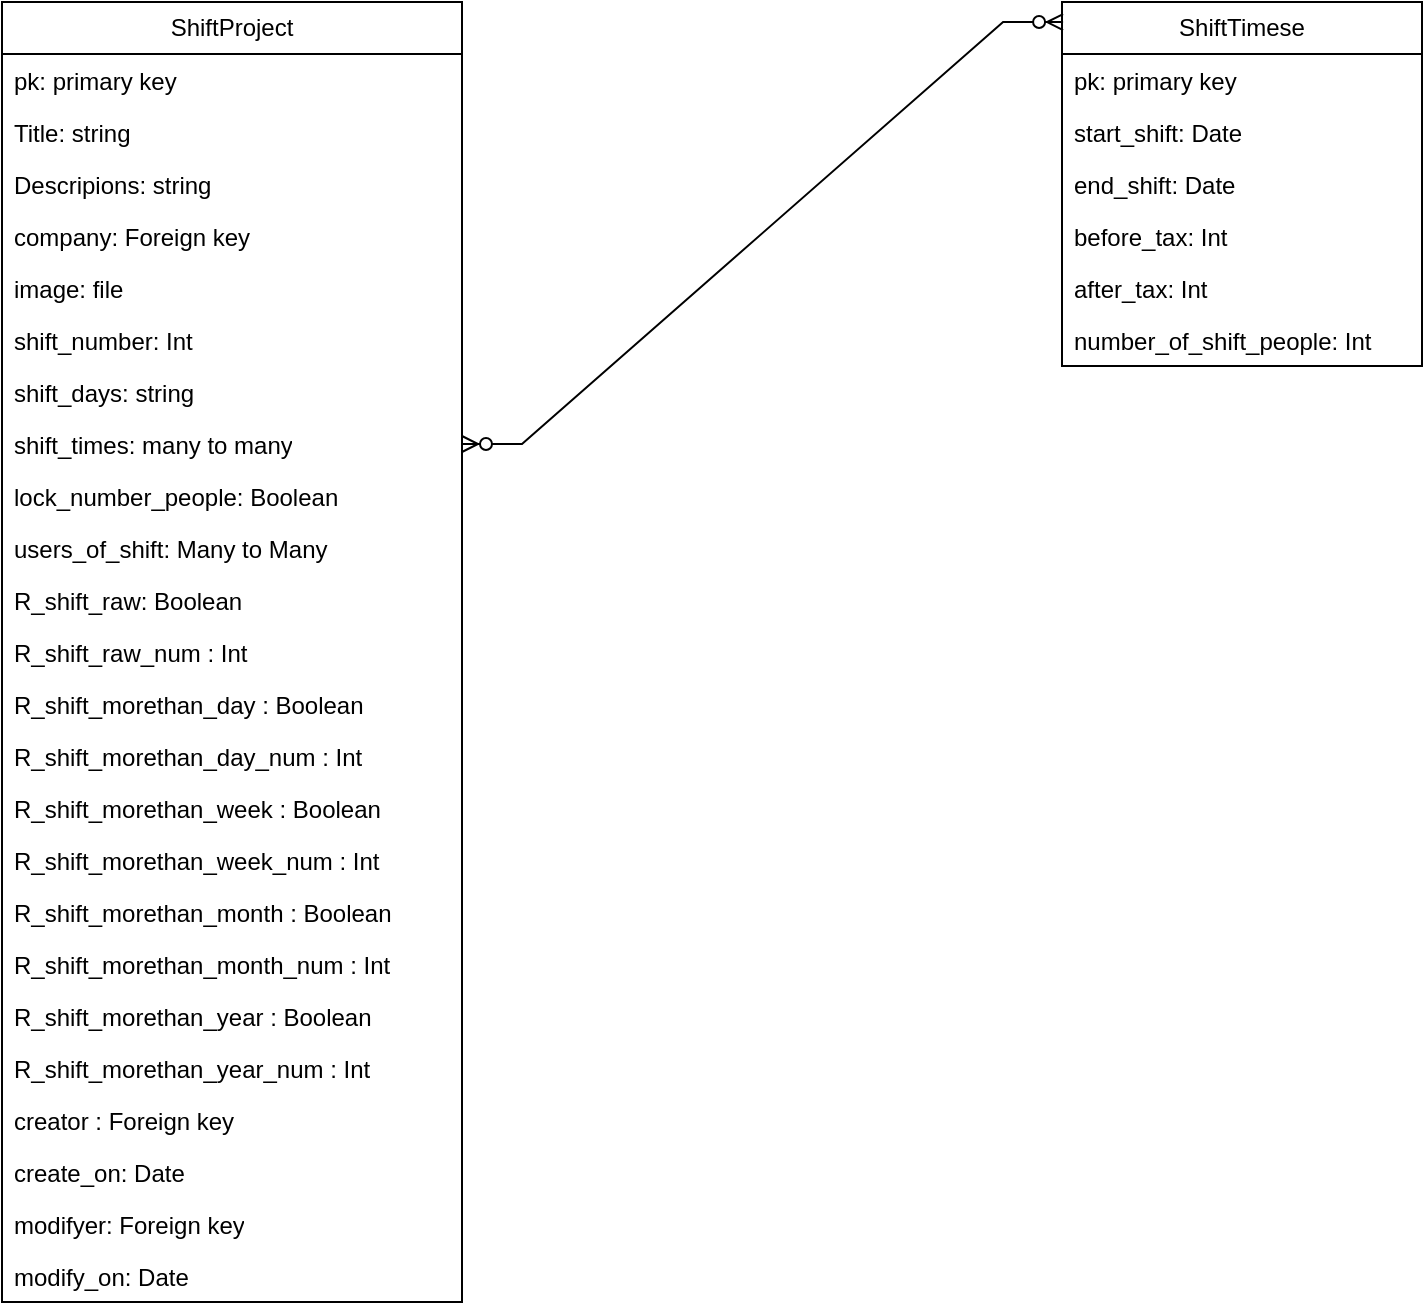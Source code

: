<mxfile version="21.4.0" type="github">
  <diagram id="C5RBs43oDa-KdzZeNtuy" name="Page-1">
    <mxGraphModel dx="874" dy="506" grid="1" gridSize="10" guides="1" tooltips="1" connect="1" arrows="1" fold="1" page="1" pageScale="1" pageWidth="827" pageHeight="1169" math="0" shadow="0">
      <root>
        <mxCell id="WIyWlLk6GJQsqaUBKTNV-0" />
        <mxCell id="WIyWlLk6GJQsqaUBKTNV-1" parent="WIyWlLk6GJQsqaUBKTNV-0" />
        <mxCell id="3nXMCxCd0zvRuZHJjczm-39" value="ShiftProject" style="swimlane;fontStyle=0;childLayout=stackLayout;horizontal=1;startSize=26;fillColor=none;horizontalStack=0;resizeParent=1;resizeParentMax=0;resizeLast=0;collapsible=1;marginBottom=0;whiteSpace=wrap;html=1;" vertex="1" parent="WIyWlLk6GJQsqaUBKTNV-1">
          <mxGeometry x="80" y="70" width="230" height="650" as="geometry" />
        </mxCell>
        <mxCell id="3nXMCxCd0zvRuZHJjczm-40" value="pk: primary key&amp;nbsp;" style="text;strokeColor=none;fillColor=none;align=left;verticalAlign=top;spacingLeft=4;spacingRight=4;overflow=hidden;rotatable=0;points=[[0,0.5],[1,0.5]];portConstraint=eastwest;whiteSpace=wrap;html=1;" vertex="1" parent="3nXMCxCd0zvRuZHJjczm-39">
          <mxGeometry y="26" width="230" height="26" as="geometry" />
        </mxCell>
        <mxCell id="3nXMCxCd0zvRuZHJjczm-41" value="Title: string" style="text;strokeColor=none;fillColor=none;align=left;verticalAlign=top;spacingLeft=4;spacingRight=4;overflow=hidden;rotatable=0;points=[[0,0.5],[1,0.5]];portConstraint=eastwest;whiteSpace=wrap;html=1;" vertex="1" parent="3nXMCxCd0zvRuZHJjczm-39">
          <mxGeometry y="52" width="230" height="26" as="geometry" />
        </mxCell>
        <mxCell id="3nXMCxCd0zvRuZHJjczm-42" value="Descripions: string&amp;nbsp;" style="text;strokeColor=none;fillColor=none;align=left;verticalAlign=top;spacingLeft=4;spacingRight=4;overflow=hidden;rotatable=0;points=[[0,0.5],[1,0.5]];portConstraint=eastwest;whiteSpace=wrap;html=1;" vertex="1" parent="3nXMCxCd0zvRuZHJjczm-39">
          <mxGeometry y="78" width="230" height="26" as="geometry" />
        </mxCell>
        <mxCell id="3nXMCxCd0zvRuZHJjczm-65" value="company: Foreign key" style="text;strokeColor=none;fillColor=none;align=left;verticalAlign=top;spacingLeft=4;spacingRight=4;overflow=hidden;rotatable=0;points=[[0,0.5],[1,0.5]];portConstraint=eastwest;whiteSpace=wrap;html=1;" vertex="1" parent="3nXMCxCd0zvRuZHJjczm-39">
          <mxGeometry y="104" width="230" height="26" as="geometry" />
        </mxCell>
        <mxCell id="3nXMCxCd0zvRuZHJjczm-66" value="image: file" style="text;strokeColor=none;fillColor=none;align=left;verticalAlign=top;spacingLeft=4;spacingRight=4;overflow=hidden;rotatable=0;points=[[0,0.5],[1,0.5]];portConstraint=eastwest;whiteSpace=wrap;html=1;" vertex="1" parent="3nXMCxCd0zvRuZHJjczm-39">
          <mxGeometry y="130" width="230" height="26" as="geometry" />
        </mxCell>
        <mxCell id="3nXMCxCd0zvRuZHJjczm-67" value="shift_number: Int&amp;nbsp;" style="text;strokeColor=none;fillColor=none;align=left;verticalAlign=top;spacingLeft=4;spacingRight=4;overflow=hidden;rotatable=0;points=[[0,0.5],[1,0.5]];portConstraint=eastwest;whiteSpace=wrap;html=1;" vertex="1" parent="3nXMCxCd0zvRuZHJjczm-39">
          <mxGeometry y="156" width="230" height="26" as="geometry" />
        </mxCell>
        <mxCell id="3nXMCxCd0zvRuZHJjczm-68" value="shift_days: string" style="text;strokeColor=none;fillColor=none;align=left;verticalAlign=top;spacingLeft=4;spacingRight=4;overflow=hidden;rotatable=0;points=[[0,0.5],[1,0.5]];portConstraint=eastwest;whiteSpace=wrap;html=1;" vertex="1" parent="3nXMCxCd0zvRuZHJjczm-39">
          <mxGeometry y="182" width="230" height="26" as="geometry" />
        </mxCell>
        <mxCell id="3nXMCxCd0zvRuZHJjczm-93" value="shift_times: many to many" style="text;strokeColor=none;fillColor=none;align=left;verticalAlign=top;spacingLeft=4;spacingRight=4;overflow=hidden;rotatable=0;points=[[0,0.5],[1,0.5]];portConstraint=eastwest;whiteSpace=wrap;html=1;" vertex="1" parent="3nXMCxCd0zvRuZHJjczm-39">
          <mxGeometry y="208" width="230" height="26" as="geometry" />
        </mxCell>
        <mxCell id="3nXMCxCd0zvRuZHJjczm-69" value="lock_number_people: Boolean&amp;nbsp;" style="text;strokeColor=none;fillColor=none;align=left;verticalAlign=top;spacingLeft=4;spacingRight=4;overflow=hidden;rotatable=0;points=[[0,0.5],[1,0.5]];portConstraint=eastwest;whiteSpace=wrap;html=1;" vertex="1" parent="3nXMCxCd0zvRuZHJjczm-39">
          <mxGeometry y="234" width="230" height="26" as="geometry" />
        </mxCell>
        <mxCell id="3nXMCxCd0zvRuZHJjczm-70" value="users_of_shift: Many to Many&amp;nbsp;" style="text;strokeColor=none;fillColor=none;align=left;verticalAlign=top;spacingLeft=4;spacingRight=4;overflow=hidden;rotatable=0;points=[[0,0.5],[1,0.5]];portConstraint=eastwest;whiteSpace=wrap;html=1;" vertex="1" parent="3nXMCxCd0zvRuZHJjczm-39">
          <mxGeometry y="260" width="230" height="26" as="geometry" />
        </mxCell>
        <mxCell id="3nXMCxCd0zvRuZHJjczm-71" value="R_shift_raw: Boolean" style="text;strokeColor=none;fillColor=none;align=left;verticalAlign=top;spacingLeft=4;spacingRight=4;overflow=hidden;rotatable=0;points=[[0,0.5],[1,0.5]];portConstraint=eastwest;whiteSpace=wrap;html=1;" vertex="1" parent="3nXMCxCd0zvRuZHJjczm-39">
          <mxGeometry y="286" width="230" height="26" as="geometry" />
        </mxCell>
        <mxCell id="3nXMCxCd0zvRuZHJjczm-72" value="R_shift_raw_num : Int" style="text;strokeColor=none;fillColor=none;align=left;verticalAlign=top;spacingLeft=4;spacingRight=4;overflow=hidden;rotatable=0;points=[[0,0.5],[1,0.5]];portConstraint=eastwest;whiteSpace=wrap;html=1;" vertex="1" parent="3nXMCxCd0zvRuZHJjczm-39">
          <mxGeometry y="312" width="230" height="26" as="geometry" />
        </mxCell>
        <mxCell id="3nXMCxCd0zvRuZHJjczm-73" value="R_shift_morethan_day : Boolean&amp;nbsp;" style="text;strokeColor=none;fillColor=none;align=left;verticalAlign=top;spacingLeft=4;spacingRight=4;overflow=hidden;rotatable=0;points=[[0,0.5],[1,0.5]];portConstraint=eastwest;whiteSpace=wrap;html=1;" vertex="1" parent="3nXMCxCd0zvRuZHJjczm-39">
          <mxGeometry y="338" width="230" height="26" as="geometry" />
        </mxCell>
        <mxCell id="3nXMCxCd0zvRuZHJjczm-74" value="R_shift_morethan_day_num : Int" style="text;strokeColor=none;fillColor=none;align=left;verticalAlign=top;spacingLeft=4;spacingRight=4;overflow=hidden;rotatable=0;points=[[0,0.5],[1,0.5]];portConstraint=eastwest;whiteSpace=wrap;html=1;" vertex="1" parent="3nXMCxCd0zvRuZHJjczm-39">
          <mxGeometry y="364" width="230" height="26" as="geometry" />
        </mxCell>
        <mxCell id="3nXMCxCd0zvRuZHJjczm-75" value="R_shift_morethan_week : Boolean" style="text;strokeColor=none;fillColor=none;align=left;verticalAlign=top;spacingLeft=4;spacingRight=4;overflow=hidden;rotatable=0;points=[[0,0.5],[1,0.5]];portConstraint=eastwest;whiteSpace=wrap;html=1;" vertex="1" parent="3nXMCxCd0zvRuZHJjczm-39">
          <mxGeometry y="390" width="230" height="26" as="geometry" />
        </mxCell>
        <mxCell id="3nXMCxCd0zvRuZHJjczm-76" value="R_shift_morethan_week_num : Int" style="text;strokeColor=none;fillColor=none;align=left;verticalAlign=top;spacingLeft=4;spacingRight=4;overflow=hidden;rotatable=0;points=[[0,0.5],[1,0.5]];portConstraint=eastwest;whiteSpace=wrap;html=1;" vertex="1" parent="3nXMCxCd0zvRuZHJjczm-39">
          <mxGeometry y="416" width="230" height="26" as="geometry" />
        </mxCell>
        <mxCell id="3nXMCxCd0zvRuZHJjczm-77" value="R_shift_morethan_month : Boolean" style="text;strokeColor=none;fillColor=none;align=left;verticalAlign=top;spacingLeft=4;spacingRight=4;overflow=hidden;rotatable=0;points=[[0,0.5],[1,0.5]];portConstraint=eastwest;whiteSpace=wrap;html=1;" vertex="1" parent="3nXMCxCd0zvRuZHJjczm-39">
          <mxGeometry y="442" width="230" height="26" as="geometry" />
        </mxCell>
        <mxCell id="3nXMCxCd0zvRuZHJjczm-78" value="R_shift_morethan_month_num : Int" style="text;strokeColor=none;fillColor=none;align=left;verticalAlign=top;spacingLeft=4;spacingRight=4;overflow=hidden;rotatable=0;points=[[0,0.5],[1,0.5]];portConstraint=eastwest;whiteSpace=wrap;html=1;" vertex="1" parent="3nXMCxCd0zvRuZHJjczm-39">
          <mxGeometry y="468" width="230" height="26" as="geometry" />
        </mxCell>
        <mxCell id="3nXMCxCd0zvRuZHJjczm-79" value="R_shift_morethan_year : Boolean" style="text;strokeColor=none;fillColor=none;align=left;verticalAlign=top;spacingLeft=4;spacingRight=4;overflow=hidden;rotatable=0;points=[[0,0.5],[1,0.5]];portConstraint=eastwest;whiteSpace=wrap;html=1;" vertex="1" parent="3nXMCxCd0zvRuZHJjczm-39">
          <mxGeometry y="494" width="230" height="26" as="geometry" />
        </mxCell>
        <mxCell id="3nXMCxCd0zvRuZHJjczm-80" value="R_shift_morethan_year_num : Int" style="text;strokeColor=none;fillColor=none;align=left;verticalAlign=top;spacingLeft=4;spacingRight=4;overflow=hidden;rotatable=0;points=[[0,0.5],[1,0.5]];portConstraint=eastwest;whiteSpace=wrap;html=1;" vertex="1" parent="3nXMCxCd0zvRuZHJjczm-39">
          <mxGeometry y="520" width="230" height="26" as="geometry" />
        </mxCell>
        <mxCell id="3nXMCxCd0zvRuZHJjczm-81" value="creator : Foreign key" style="text;strokeColor=none;fillColor=none;align=left;verticalAlign=top;spacingLeft=4;spacingRight=4;overflow=hidden;rotatable=0;points=[[0,0.5],[1,0.5]];portConstraint=eastwest;whiteSpace=wrap;html=1;" vertex="1" parent="3nXMCxCd0zvRuZHJjczm-39">
          <mxGeometry y="546" width="230" height="26" as="geometry" />
        </mxCell>
        <mxCell id="3nXMCxCd0zvRuZHJjczm-82" value="create_on: Date" style="text;strokeColor=none;fillColor=none;align=left;verticalAlign=top;spacingLeft=4;spacingRight=4;overflow=hidden;rotatable=0;points=[[0,0.5],[1,0.5]];portConstraint=eastwest;whiteSpace=wrap;html=1;" vertex="1" parent="3nXMCxCd0zvRuZHJjczm-39">
          <mxGeometry y="572" width="230" height="26" as="geometry" />
        </mxCell>
        <mxCell id="3nXMCxCd0zvRuZHJjczm-83" value="modifyer: Foreign key" style="text;strokeColor=none;fillColor=none;align=left;verticalAlign=top;spacingLeft=4;spacingRight=4;overflow=hidden;rotatable=0;points=[[0,0.5],[1,0.5]];portConstraint=eastwest;whiteSpace=wrap;html=1;" vertex="1" parent="3nXMCxCd0zvRuZHJjczm-39">
          <mxGeometry y="598" width="230" height="26" as="geometry" />
        </mxCell>
        <mxCell id="3nXMCxCd0zvRuZHJjczm-84" value="modify_on: Date" style="text;strokeColor=none;fillColor=none;align=left;verticalAlign=top;spacingLeft=4;spacingRight=4;overflow=hidden;rotatable=0;points=[[0,0.5],[1,0.5]];portConstraint=eastwest;whiteSpace=wrap;html=1;" vertex="1" parent="3nXMCxCd0zvRuZHJjczm-39">
          <mxGeometry y="624" width="230" height="26" as="geometry" />
        </mxCell>
        <mxCell id="3nXMCxCd0zvRuZHJjczm-85" value="ShiftTimese" style="swimlane;fontStyle=0;childLayout=stackLayout;horizontal=1;startSize=26;fillColor=none;horizontalStack=0;resizeParent=1;resizeParentMax=0;resizeLast=0;collapsible=1;marginBottom=0;whiteSpace=wrap;html=1;" vertex="1" parent="WIyWlLk6GJQsqaUBKTNV-1">
          <mxGeometry x="610" y="70" width="180" height="182" as="geometry" />
        </mxCell>
        <mxCell id="3nXMCxCd0zvRuZHJjczm-86" value="pk: primary key&amp;nbsp;" style="text;strokeColor=none;fillColor=none;align=left;verticalAlign=top;spacingLeft=4;spacingRight=4;overflow=hidden;rotatable=0;points=[[0,0.5],[1,0.5]];portConstraint=eastwest;whiteSpace=wrap;html=1;" vertex="1" parent="3nXMCxCd0zvRuZHJjczm-85">
          <mxGeometry y="26" width="180" height="26" as="geometry" />
        </mxCell>
        <mxCell id="3nXMCxCd0zvRuZHJjczm-87" value="start_shift: Date" style="text;strokeColor=none;fillColor=none;align=left;verticalAlign=top;spacingLeft=4;spacingRight=4;overflow=hidden;rotatable=0;points=[[0,0.5],[1,0.5]];portConstraint=eastwest;whiteSpace=wrap;html=1;" vertex="1" parent="3nXMCxCd0zvRuZHJjczm-85">
          <mxGeometry y="52" width="180" height="26" as="geometry" />
        </mxCell>
        <mxCell id="3nXMCxCd0zvRuZHJjczm-88" value="end_shift: Date" style="text;strokeColor=none;fillColor=none;align=left;verticalAlign=top;spacingLeft=4;spacingRight=4;overflow=hidden;rotatable=0;points=[[0,0.5],[1,0.5]];portConstraint=eastwest;whiteSpace=wrap;html=1;" vertex="1" parent="3nXMCxCd0zvRuZHJjczm-85">
          <mxGeometry y="78" width="180" height="26" as="geometry" />
        </mxCell>
        <mxCell id="3nXMCxCd0zvRuZHJjczm-89" value="before_tax: Int" style="text;strokeColor=none;fillColor=none;align=left;verticalAlign=top;spacingLeft=4;spacingRight=4;overflow=hidden;rotatable=0;points=[[0,0.5],[1,0.5]];portConstraint=eastwest;whiteSpace=wrap;html=1;" vertex="1" parent="3nXMCxCd0zvRuZHJjczm-85">
          <mxGeometry y="104" width="180" height="26" as="geometry" />
        </mxCell>
        <mxCell id="3nXMCxCd0zvRuZHJjczm-90" value="after_tax: Int" style="text;strokeColor=none;fillColor=none;align=left;verticalAlign=top;spacingLeft=4;spacingRight=4;overflow=hidden;rotatable=0;points=[[0,0.5],[1,0.5]];portConstraint=eastwest;whiteSpace=wrap;html=1;" vertex="1" parent="3nXMCxCd0zvRuZHJjczm-85">
          <mxGeometry y="130" width="180" height="26" as="geometry" />
        </mxCell>
        <mxCell id="3nXMCxCd0zvRuZHJjczm-91" value="number_of_shift_people: Int&amp;nbsp;" style="text;strokeColor=none;fillColor=none;align=left;verticalAlign=top;spacingLeft=4;spacingRight=4;overflow=hidden;rotatable=0;points=[[0,0.5],[1,0.5]];portConstraint=eastwest;whiteSpace=wrap;html=1;" vertex="1" parent="3nXMCxCd0zvRuZHJjczm-85">
          <mxGeometry y="156" width="180" height="26" as="geometry" />
        </mxCell>
        <mxCell id="3nXMCxCd0zvRuZHJjczm-92" value="" style="edgeStyle=entityRelationEdgeStyle;fontSize=12;html=1;endArrow=ERzeroToMany;endFill=1;startArrow=ERzeroToMany;rounded=0;exitX=1;exitY=0.5;exitDx=0;exitDy=0;entryX=0.003;entryY=0.055;entryDx=0;entryDy=0;entryPerimeter=0;" edge="1" parent="WIyWlLk6GJQsqaUBKTNV-1" source="3nXMCxCd0zvRuZHJjczm-93" target="3nXMCxCd0zvRuZHJjczm-85">
          <mxGeometry width="100" height="100" relative="1" as="geometry">
            <mxPoint x="300" y="308" as="sourcePoint" />
            <mxPoint x="490" y="300" as="targetPoint" />
          </mxGeometry>
        </mxCell>
      </root>
    </mxGraphModel>
  </diagram>
</mxfile>

